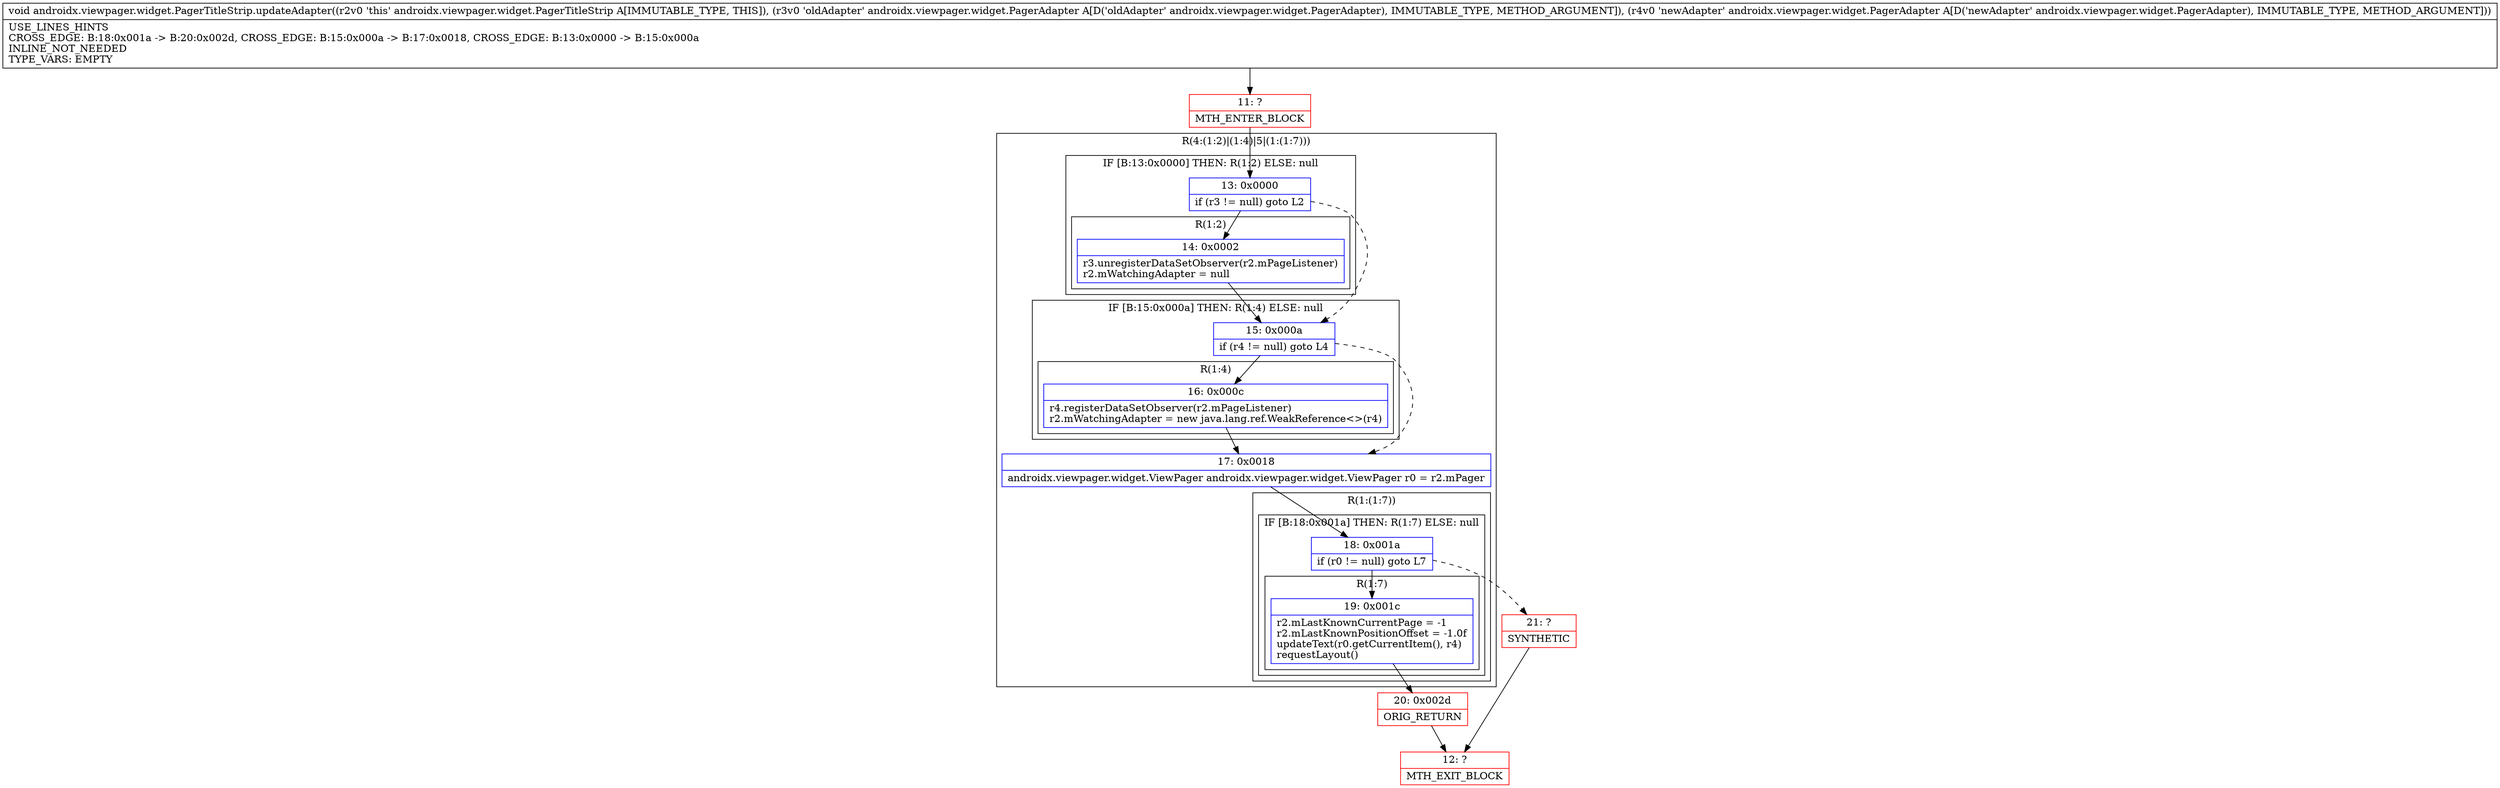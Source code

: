 digraph "CFG forandroidx.viewpager.widget.PagerTitleStrip.updateAdapter(Landroidx\/viewpager\/widget\/PagerAdapter;Landroidx\/viewpager\/widget\/PagerAdapter;)V" {
subgraph cluster_Region_311509615 {
label = "R(4:(1:2)|(1:4)|5|(1:(1:7)))";
node [shape=record,color=blue];
subgraph cluster_IfRegion_909264185 {
label = "IF [B:13:0x0000] THEN: R(1:2) ELSE: null";
node [shape=record,color=blue];
Node_13 [shape=record,label="{13\:\ 0x0000|if (r3 != null) goto L2\l}"];
subgraph cluster_Region_1333510284 {
label = "R(1:2)";
node [shape=record,color=blue];
Node_14 [shape=record,label="{14\:\ 0x0002|r3.unregisterDataSetObserver(r2.mPageListener)\lr2.mWatchingAdapter = null\l}"];
}
}
subgraph cluster_IfRegion_212929729 {
label = "IF [B:15:0x000a] THEN: R(1:4) ELSE: null";
node [shape=record,color=blue];
Node_15 [shape=record,label="{15\:\ 0x000a|if (r4 != null) goto L4\l}"];
subgraph cluster_Region_118067222 {
label = "R(1:4)";
node [shape=record,color=blue];
Node_16 [shape=record,label="{16\:\ 0x000c|r4.registerDataSetObserver(r2.mPageListener)\lr2.mWatchingAdapter = new java.lang.ref.WeakReference\<\>(r4)\l}"];
}
}
Node_17 [shape=record,label="{17\:\ 0x0018|androidx.viewpager.widget.ViewPager androidx.viewpager.widget.ViewPager r0 = r2.mPager\l}"];
subgraph cluster_Region_599131715 {
label = "R(1:(1:7))";
node [shape=record,color=blue];
subgraph cluster_IfRegion_1415290494 {
label = "IF [B:18:0x001a] THEN: R(1:7) ELSE: null";
node [shape=record,color=blue];
Node_18 [shape=record,label="{18\:\ 0x001a|if (r0 != null) goto L7\l}"];
subgraph cluster_Region_1547695785 {
label = "R(1:7)";
node [shape=record,color=blue];
Node_19 [shape=record,label="{19\:\ 0x001c|r2.mLastKnownCurrentPage = \-1\lr2.mLastKnownPositionOffset = \-1.0f\lupdateText(r0.getCurrentItem(), r4)\lrequestLayout()\l}"];
}
}
}
}
Node_11 [shape=record,color=red,label="{11\:\ ?|MTH_ENTER_BLOCK\l}"];
Node_20 [shape=record,color=red,label="{20\:\ 0x002d|ORIG_RETURN\l}"];
Node_12 [shape=record,color=red,label="{12\:\ ?|MTH_EXIT_BLOCK\l}"];
Node_21 [shape=record,color=red,label="{21\:\ ?|SYNTHETIC\l}"];
MethodNode[shape=record,label="{void androidx.viewpager.widget.PagerTitleStrip.updateAdapter((r2v0 'this' androidx.viewpager.widget.PagerTitleStrip A[IMMUTABLE_TYPE, THIS]), (r3v0 'oldAdapter' androidx.viewpager.widget.PagerAdapter A[D('oldAdapter' androidx.viewpager.widget.PagerAdapter), IMMUTABLE_TYPE, METHOD_ARGUMENT]), (r4v0 'newAdapter' androidx.viewpager.widget.PagerAdapter A[D('newAdapter' androidx.viewpager.widget.PagerAdapter), IMMUTABLE_TYPE, METHOD_ARGUMENT]))  | USE_LINES_HINTS\lCROSS_EDGE: B:18:0x001a \-\> B:20:0x002d, CROSS_EDGE: B:15:0x000a \-\> B:17:0x0018, CROSS_EDGE: B:13:0x0000 \-\> B:15:0x000a\lINLINE_NOT_NEEDED\lTYPE_VARS: EMPTY\l}"];
MethodNode -> Node_11;Node_13 -> Node_14;
Node_13 -> Node_15[style=dashed];
Node_14 -> Node_15;
Node_15 -> Node_16;
Node_15 -> Node_17[style=dashed];
Node_16 -> Node_17;
Node_17 -> Node_18;
Node_18 -> Node_19;
Node_18 -> Node_21[style=dashed];
Node_19 -> Node_20;
Node_11 -> Node_13;
Node_20 -> Node_12;
Node_21 -> Node_12;
}

